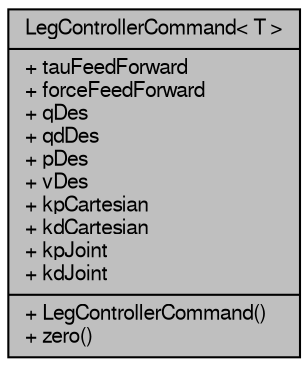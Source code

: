 digraph "LegControllerCommand&lt; T &gt;"
{
  edge [fontname="FreeSans",fontsize="10",labelfontname="FreeSans",labelfontsize="10"];
  node [fontname="FreeSans",fontsize="10",shape=record];
  Node1 [label="{LegControllerCommand\< T \>\n|+ tauFeedForward\l+ forceFeedForward\l+ qDes\l+ qdDes\l+ pDes\l+ vDes\l+ kpCartesian\l+ kdCartesian\l+ kpJoint\l+ kdJoint\l|+ LegControllerCommand()\l+ zero()\l}",height=0.2,width=0.4,color="black", fillcolor="grey75", style="filled", fontcolor="black"];
}

